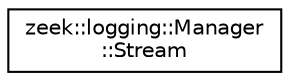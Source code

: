 digraph "Graphical Class Hierarchy"
{
 // LATEX_PDF_SIZE
  edge [fontname="Helvetica",fontsize="10",labelfontname="Helvetica",labelfontsize="10"];
  node [fontname="Helvetica",fontsize="10",shape=record];
  rankdir="LR";
  Node0 [label="zeek::logging::Manager\l::Stream",height=0.2,width=0.4,color="black", fillcolor="white", style="filled",URL="$de/dc5/structzeek_1_1logging_1_1Manager_1_1Stream.html",tooltip=" "];
}
